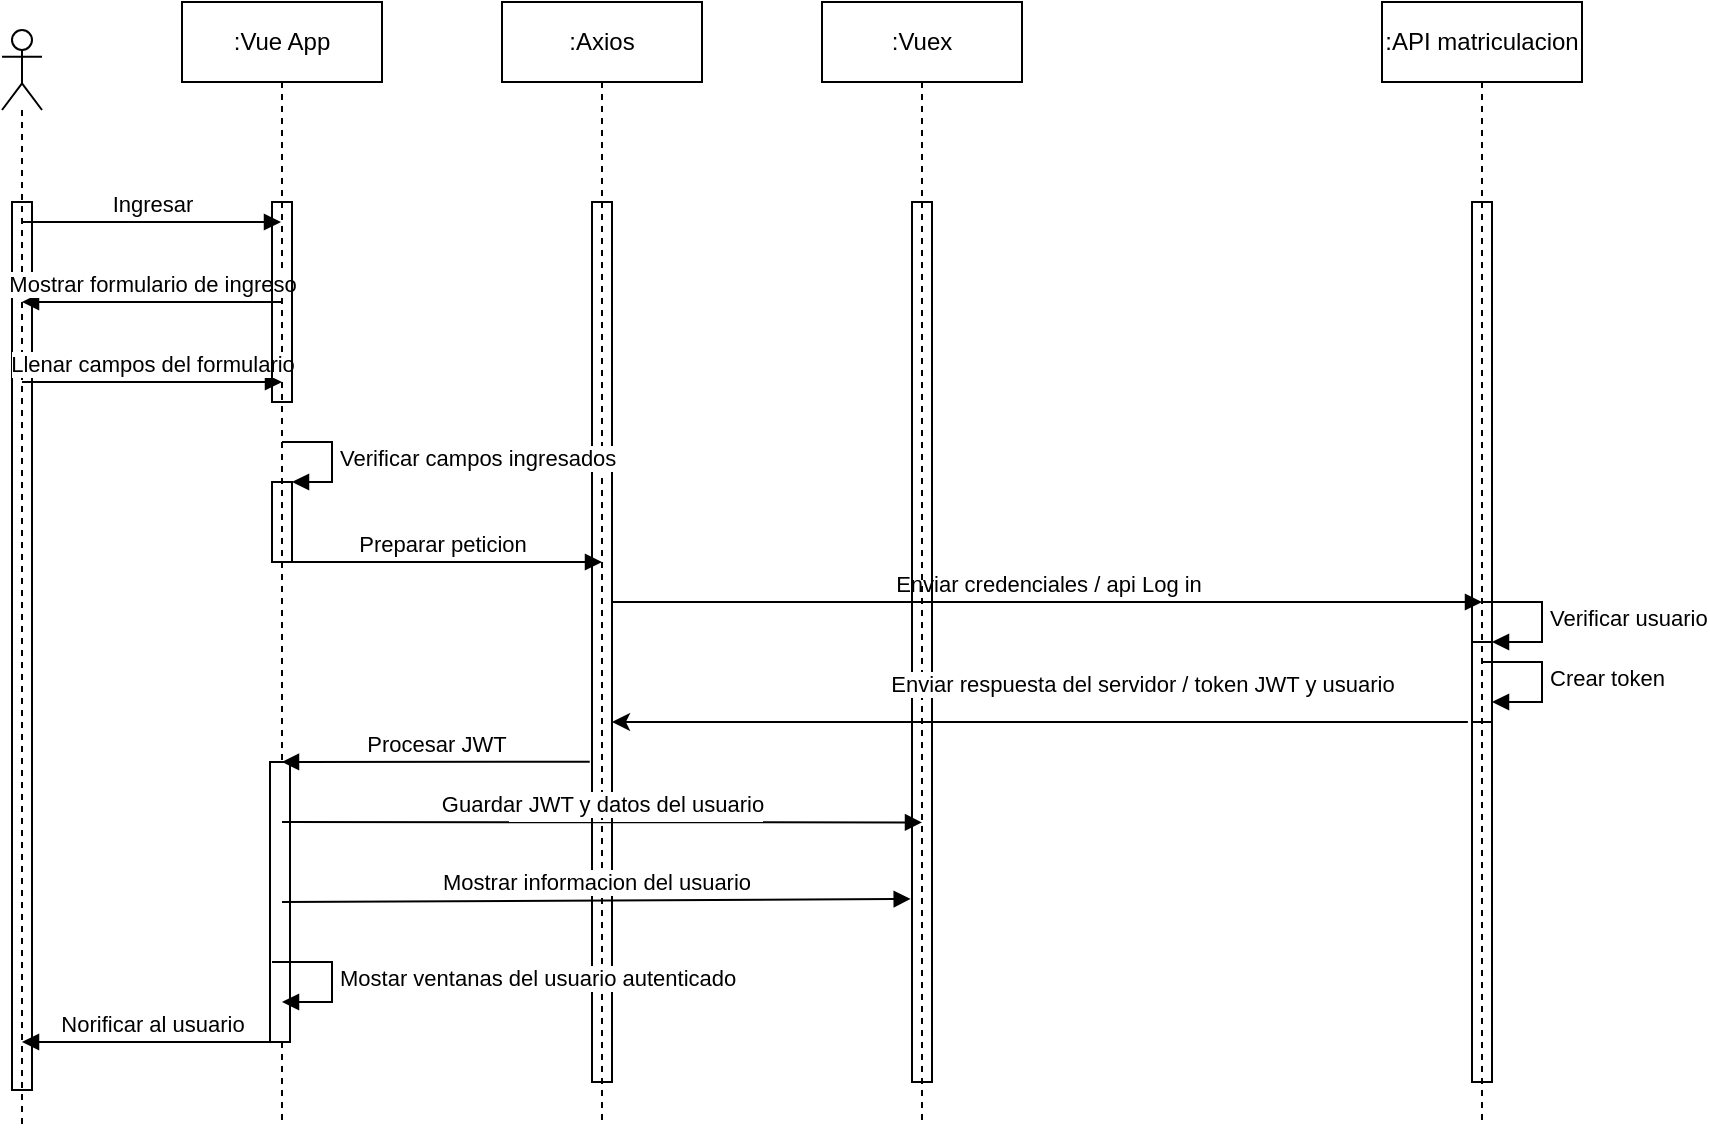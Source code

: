 <mxfile version="15.1.3" type="device"><diagram id="nOhv6dXMu7dwoY_QS-aj" name="Página-1"><mxGraphModel dx="2032" dy="696" grid="1" gridSize="10" guides="1" tooltips="1" connect="1" arrows="1" fold="1" page="1" pageScale="1" pageWidth="827" pageHeight="1169" math="0" shadow="0"><root><mxCell id="0"/><mxCell id="1" parent="0"/><mxCell id="MYJIfDs0fSplonu_D8cz-1" value=":Axios" style="shape=umlLifeline;perimeter=lifelinePerimeter;whiteSpace=wrap;html=1;container=1;collapsible=0;recursiveResize=0;outlineConnect=0;" vertex="1" parent="1"><mxGeometry x="190" y="20" width="100" height="560" as="geometry"/></mxCell><mxCell id="MYJIfDs0fSplonu_D8cz-2" value="" style="html=1;points=[];perimeter=orthogonalPerimeter;fillColor=none;" vertex="1" parent="MYJIfDs0fSplonu_D8cz-1"><mxGeometry x="45" y="100" width="10" height="440" as="geometry"/></mxCell><mxCell id="MYJIfDs0fSplonu_D8cz-3" value="Enviar credenciales / api Log in" style="html=1;verticalAlign=bottom;endArrow=block;" edge="1" parent="MYJIfDs0fSplonu_D8cz-1"><mxGeometry width="80" relative="1" as="geometry"><mxPoint x="55" y="300" as="sourcePoint"/><mxPoint x="490" y="300" as="targetPoint"/></mxGeometry></mxCell><mxCell id="MYJIfDs0fSplonu_D8cz-4" value=":Vuex" style="shape=umlLifeline;perimeter=lifelinePerimeter;whiteSpace=wrap;html=1;container=1;collapsible=0;recursiveResize=0;outlineConnect=0;" vertex="1" parent="1"><mxGeometry x="350" y="20" width="100" height="560" as="geometry"/></mxCell><mxCell id="MYJIfDs0fSplonu_D8cz-5" value="" style="html=1;points=[];perimeter=orthogonalPerimeter;fillColor=none;" vertex="1" parent="MYJIfDs0fSplonu_D8cz-4"><mxGeometry x="45" y="100" width="10" height="440" as="geometry"/></mxCell><mxCell id="MYJIfDs0fSplonu_D8cz-6" value=":API matriculacion" style="shape=umlLifeline;perimeter=lifelinePerimeter;whiteSpace=wrap;html=1;container=1;collapsible=0;recursiveResize=0;outlineConnect=0;" vertex="1" parent="1"><mxGeometry x="630" y="20" width="100" height="560" as="geometry"/></mxCell><mxCell id="MYJIfDs0fSplonu_D8cz-7" value="" style="html=1;points=[];perimeter=orthogonalPerimeter;fillColor=none;" vertex="1" parent="MYJIfDs0fSplonu_D8cz-6"><mxGeometry x="45" y="100" width="10" height="440" as="geometry"/></mxCell><mxCell id="MYJIfDs0fSplonu_D8cz-8" value="" style="html=1;points=[];perimeter=orthogonalPerimeter;fillColor=none;" vertex="1" parent="MYJIfDs0fSplonu_D8cz-6"><mxGeometry x="45" y="320" width="10" height="40" as="geometry"/></mxCell><mxCell id="MYJIfDs0fSplonu_D8cz-9" value="Verificar usuario" style="edgeStyle=orthogonalEdgeStyle;html=1;align=left;spacingLeft=2;endArrow=block;rounded=0;entryX=1;entryY=0;" edge="1" parent="MYJIfDs0fSplonu_D8cz-6" target="MYJIfDs0fSplonu_D8cz-8"><mxGeometry relative="1" as="geometry"><mxPoint x="50" y="300" as="sourcePoint"/><Array as="points"><mxPoint x="80" y="300"/></Array></mxGeometry></mxCell><mxCell id="MYJIfDs0fSplonu_D8cz-10" value=":Vue App" style="shape=umlLifeline;perimeter=lifelinePerimeter;whiteSpace=wrap;html=1;container=1;collapsible=0;recursiveResize=0;outlineConnect=0;" vertex="1" parent="1"><mxGeometry x="30" y="20" width="100" height="560" as="geometry"/></mxCell><mxCell id="MYJIfDs0fSplonu_D8cz-11" value="" style="html=1;points=[];perimeter=orthogonalPerimeter;fillColor=none;" vertex="1" parent="MYJIfDs0fSplonu_D8cz-10"><mxGeometry x="45" y="240" width="10" height="40" as="geometry"/></mxCell><mxCell id="MYJIfDs0fSplonu_D8cz-12" value="Verificar campos ingresados" style="edgeStyle=orthogonalEdgeStyle;html=1;align=left;spacingLeft=2;endArrow=block;rounded=0;entryX=1;entryY=0;" edge="1" parent="MYJIfDs0fSplonu_D8cz-10" target="MYJIfDs0fSplonu_D8cz-11"><mxGeometry relative="1" as="geometry"><mxPoint x="50" y="220" as="sourcePoint"/><Array as="points"><mxPoint x="75" y="220"/></Array></mxGeometry></mxCell><mxCell id="MYJIfDs0fSplonu_D8cz-13" value="Preparar peticion" style="html=1;verticalAlign=bottom;endArrow=block;" edge="1" parent="MYJIfDs0fSplonu_D8cz-10"><mxGeometry width="80" relative="1" as="geometry"><mxPoint x="50" y="280" as="sourcePoint"/><mxPoint x="210" y="280" as="targetPoint"/></mxGeometry></mxCell><mxCell id="MYJIfDs0fSplonu_D8cz-23" value="" style="html=1;points=[];perimeter=orthogonalPerimeter;" vertex="1" parent="MYJIfDs0fSplonu_D8cz-10"><mxGeometry x="44" y="380" width="10" height="140" as="geometry"/></mxCell><mxCell id="MYJIfDs0fSplonu_D8cz-26" value="Guardar JWT y datos del usuario" style="html=1;verticalAlign=bottom;endArrow=block;entryX=0.5;entryY=0.705;entryDx=0;entryDy=0;entryPerimeter=0;" edge="1" parent="MYJIfDs0fSplonu_D8cz-10" target="MYJIfDs0fSplonu_D8cz-5"><mxGeometry width="80" relative="1" as="geometry"><mxPoint x="50" y="410" as="sourcePoint"/><mxPoint x="130" y="410" as="targetPoint"/></mxGeometry></mxCell><mxCell id="MYJIfDs0fSplonu_D8cz-28" value="Mostrar informacion del usuario" style="html=1;verticalAlign=bottom;endArrow=block;entryX=-0.065;entryY=0.792;entryDx=0;entryDy=0;entryPerimeter=0;" edge="1" parent="MYJIfDs0fSplonu_D8cz-10" target="MYJIfDs0fSplonu_D8cz-5"><mxGeometry width="80" relative="1" as="geometry"><mxPoint x="50" y="450" as="sourcePoint"/><mxPoint x="130" y="450" as="targetPoint"/></mxGeometry></mxCell><mxCell id="MYJIfDs0fSplonu_D8cz-14" value="" style="shape=umlLifeline;participant=umlActor;perimeter=lifelinePerimeter;whiteSpace=wrap;html=1;container=1;collapsible=0;recursiveResize=0;verticalAlign=top;spacingTop=36;outlineConnect=0;fillColor=none;" vertex="1" parent="1"><mxGeometry x="-60" y="34" width="20" height="550" as="geometry"/></mxCell><mxCell id="MYJIfDs0fSplonu_D8cz-15" value="" style="html=1;points=[];perimeter=orthogonalPerimeter;fillColor=none;" vertex="1" parent="MYJIfDs0fSplonu_D8cz-14"><mxGeometry x="5" y="86" width="10" height="444" as="geometry"/></mxCell><mxCell id="MYJIfDs0fSplonu_D8cz-31" value="Norificar al usuario" style="html=1;verticalAlign=bottom;endArrow=none;endFill=0;startArrow=block;startFill=1;" edge="1" parent="MYJIfDs0fSplonu_D8cz-14" target="MYJIfDs0fSplonu_D8cz-10"><mxGeometry width="80" relative="1" as="geometry"><mxPoint x="10" y="506" as="sourcePoint"/><mxPoint x="90" y="506" as="targetPoint"/></mxGeometry></mxCell><mxCell id="MYJIfDs0fSplonu_D8cz-16" value="Ingresar" style="html=1;verticalAlign=bottom;endArrow=block;" edge="1" parent="1" target="MYJIfDs0fSplonu_D8cz-10"><mxGeometry width="80" relative="1" as="geometry"><mxPoint x="-50" y="130" as="sourcePoint"/><mxPoint y="130" as="targetPoint"/></mxGeometry></mxCell><mxCell id="MYJIfDs0fSplonu_D8cz-17" value="Mostrar formulario de ingreso" style="html=1;verticalAlign=bottom;endArrow=none;startArrow=block;startFill=1;endFill=0;" edge="1" parent="1" target="MYJIfDs0fSplonu_D8cz-10"><mxGeometry width="80" relative="1" as="geometry"><mxPoint x="-50" y="170" as="sourcePoint"/><mxPoint x="30" y="170" as="targetPoint"/></mxGeometry></mxCell><mxCell id="MYJIfDs0fSplonu_D8cz-18" value="Llenar campos del formulario" style="html=1;verticalAlign=bottom;endArrow=block;" edge="1" parent="1"><mxGeometry width="80" relative="1" as="geometry"><mxPoint x="-50" y="210" as="sourcePoint"/><mxPoint x="80" y="210" as="targetPoint"/></mxGeometry></mxCell><mxCell id="MYJIfDs0fSplonu_D8cz-19" value="" style="html=1;points=[];perimeter=orthogonalPerimeter;fillColor=none;" vertex="1" parent="1"><mxGeometry x="75" y="120" width="10" height="100" as="geometry"/></mxCell><mxCell id="MYJIfDs0fSplonu_D8cz-20" value="Enviar respuesta del servidor / token JWT y usuario" style="html=1;verticalAlign=bottom;endArrow=none;endFill=0;startArrow=classic;startFill=1;entryX=-0.206;entryY=1;entryDx=0;entryDy=0;entryPerimeter=0;" edge="1" parent="1" source="MYJIfDs0fSplonu_D8cz-2" target="MYJIfDs0fSplonu_D8cz-8"><mxGeometry x="0.238" y="10" width="80" relative="1" as="geometry"><mxPoint x="600" y="380" as="sourcePoint"/><mxPoint x="670" y="380" as="targetPoint"/><mxPoint as="offset"/></mxGeometry></mxCell><mxCell id="MYJIfDs0fSplonu_D8cz-21" value="Procesar JWT" style="html=1;verticalAlign=bottom;endArrow=none;entryX=-0.113;entryY=0.636;entryDx=0;entryDy=0;entryPerimeter=0;startArrow=block;startFill=1;endFill=0;" edge="1" parent="1" target="MYJIfDs0fSplonu_D8cz-2"><mxGeometry width="80" relative="1" as="geometry"><mxPoint x="80" y="400" as="sourcePoint"/><mxPoint x="230" y="400" as="targetPoint"/></mxGeometry></mxCell><mxCell id="MYJIfDs0fSplonu_D8cz-22" value="Crear token" style="edgeStyle=orthogonalEdgeStyle;html=1;align=left;spacingLeft=2;endArrow=block;rounded=0;entryX=1;entryY=0;" edge="1" parent="1"><mxGeometry relative="1" as="geometry"><mxPoint x="680" y="350" as="sourcePoint"/><Array as="points"><mxPoint x="710" y="350"/></Array><mxPoint x="685" y="370" as="targetPoint"/></mxGeometry></mxCell><mxCell id="MYJIfDs0fSplonu_D8cz-30" value="Mostar ventanas del usuario autenticado" style="edgeStyle=orthogonalEdgeStyle;html=1;align=left;spacingLeft=2;endArrow=block;rounded=0;entryX=1;entryY=0;" edge="1" parent="1"><mxGeometry relative="1" as="geometry"><mxPoint x="75" y="500" as="sourcePoint"/><Array as="points"><mxPoint x="105" y="500"/></Array><mxPoint x="80" y="520" as="targetPoint"/></mxGeometry></mxCell></root></mxGraphModel></diagram></mxfile>